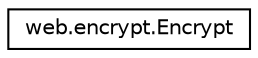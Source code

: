 digraph "Graphical Class Hierarchy"
{
  edge [fontname="Helvetica",fontsize="10",labelfontname="Helvetica",labelfontsize="10"];
  node [fontname="Helvetica",fontsize="10",shape=record];
  rankdir="LR";
  Node1 [label="web.encrypt.Encrypt",height=0.2,width=0.4,color="black", fillcolor="white", style="filled",URL="$classweb_1_1encrypt_1_1_encrypt.html",tooltip="the class that can provide RSA method "];
}
